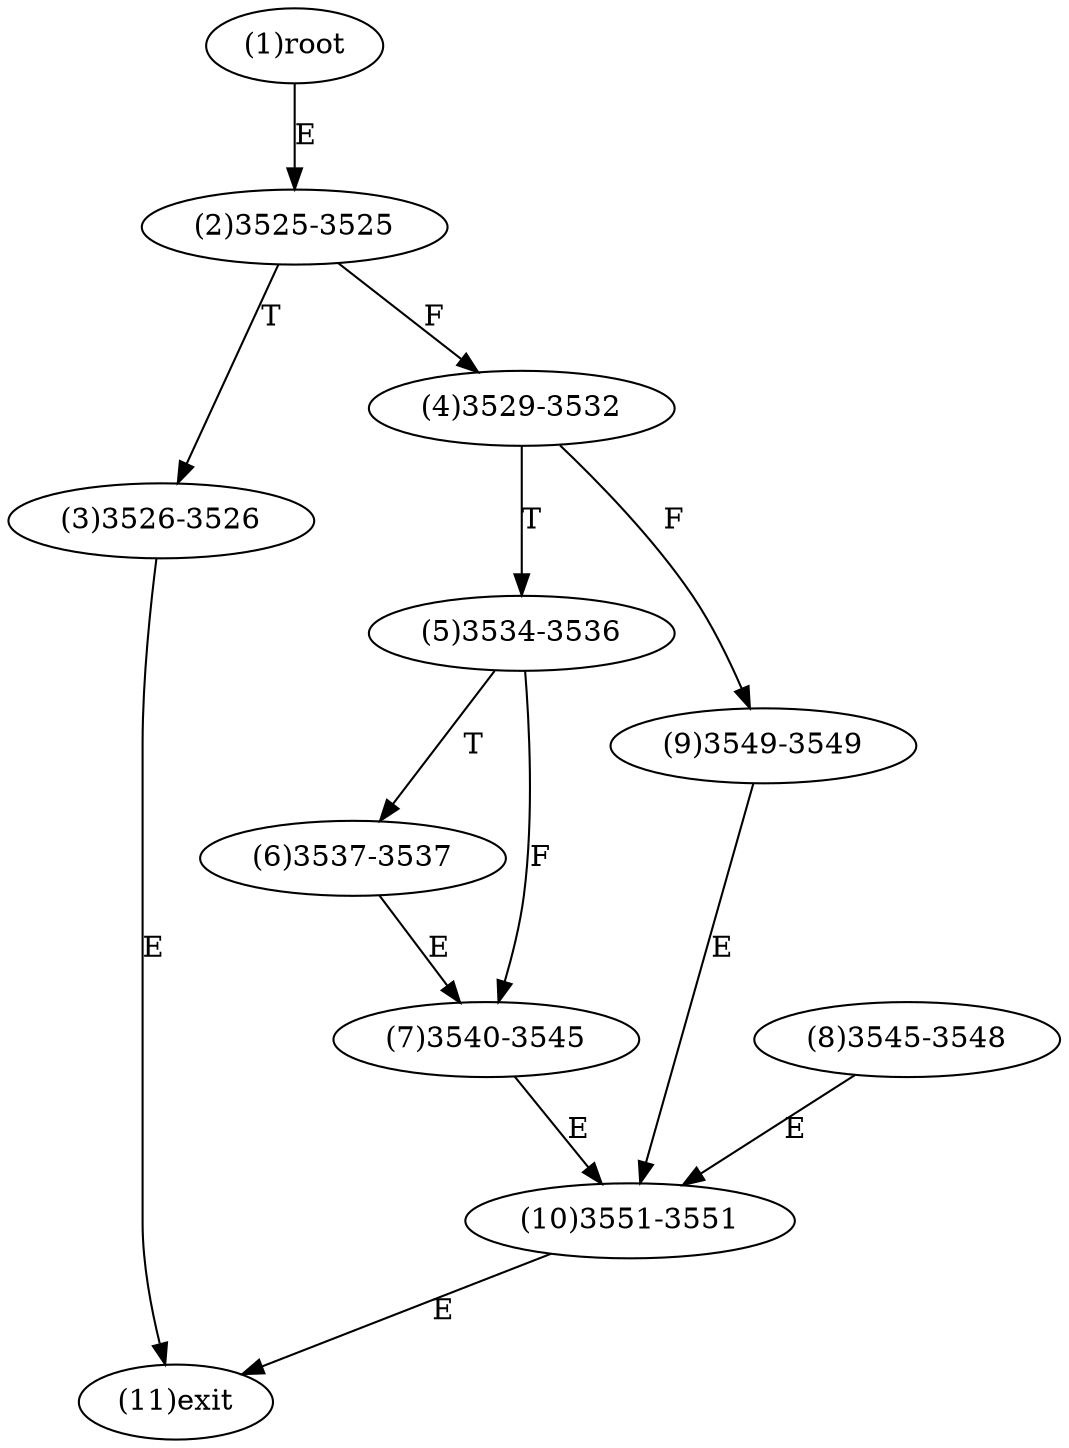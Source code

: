 digraph "" { 
1[ label="(1)root"];
2[ label="(2)3525-3525"];
3[ label="(3)3526-3526"];
4[ label="(4)3529-3532"];
5[ label="(5)3534-3536"];
6[ label="(6)3537-3537"];
7[ label="(7)3540-3545"];
8[ label="(8)3545-3548"];
9[ label="(9)3549-3549"];
10[ label="(10)3551-3551"];
11[ label="(11)exit"];
1->2[ label="E"];
2->4[ label="F"];
2->3[ label="T"];
3->11[ label="E"];
4->9[ label="F"];
4->5[ label="T"];
5->7[ label="F"];
5->6[ label="T"];
6->7[ label="E"];
7->10[ label="E"];
8->10[ label="E"];
9->10[ label="E"];
10->11[ label="E"];
}